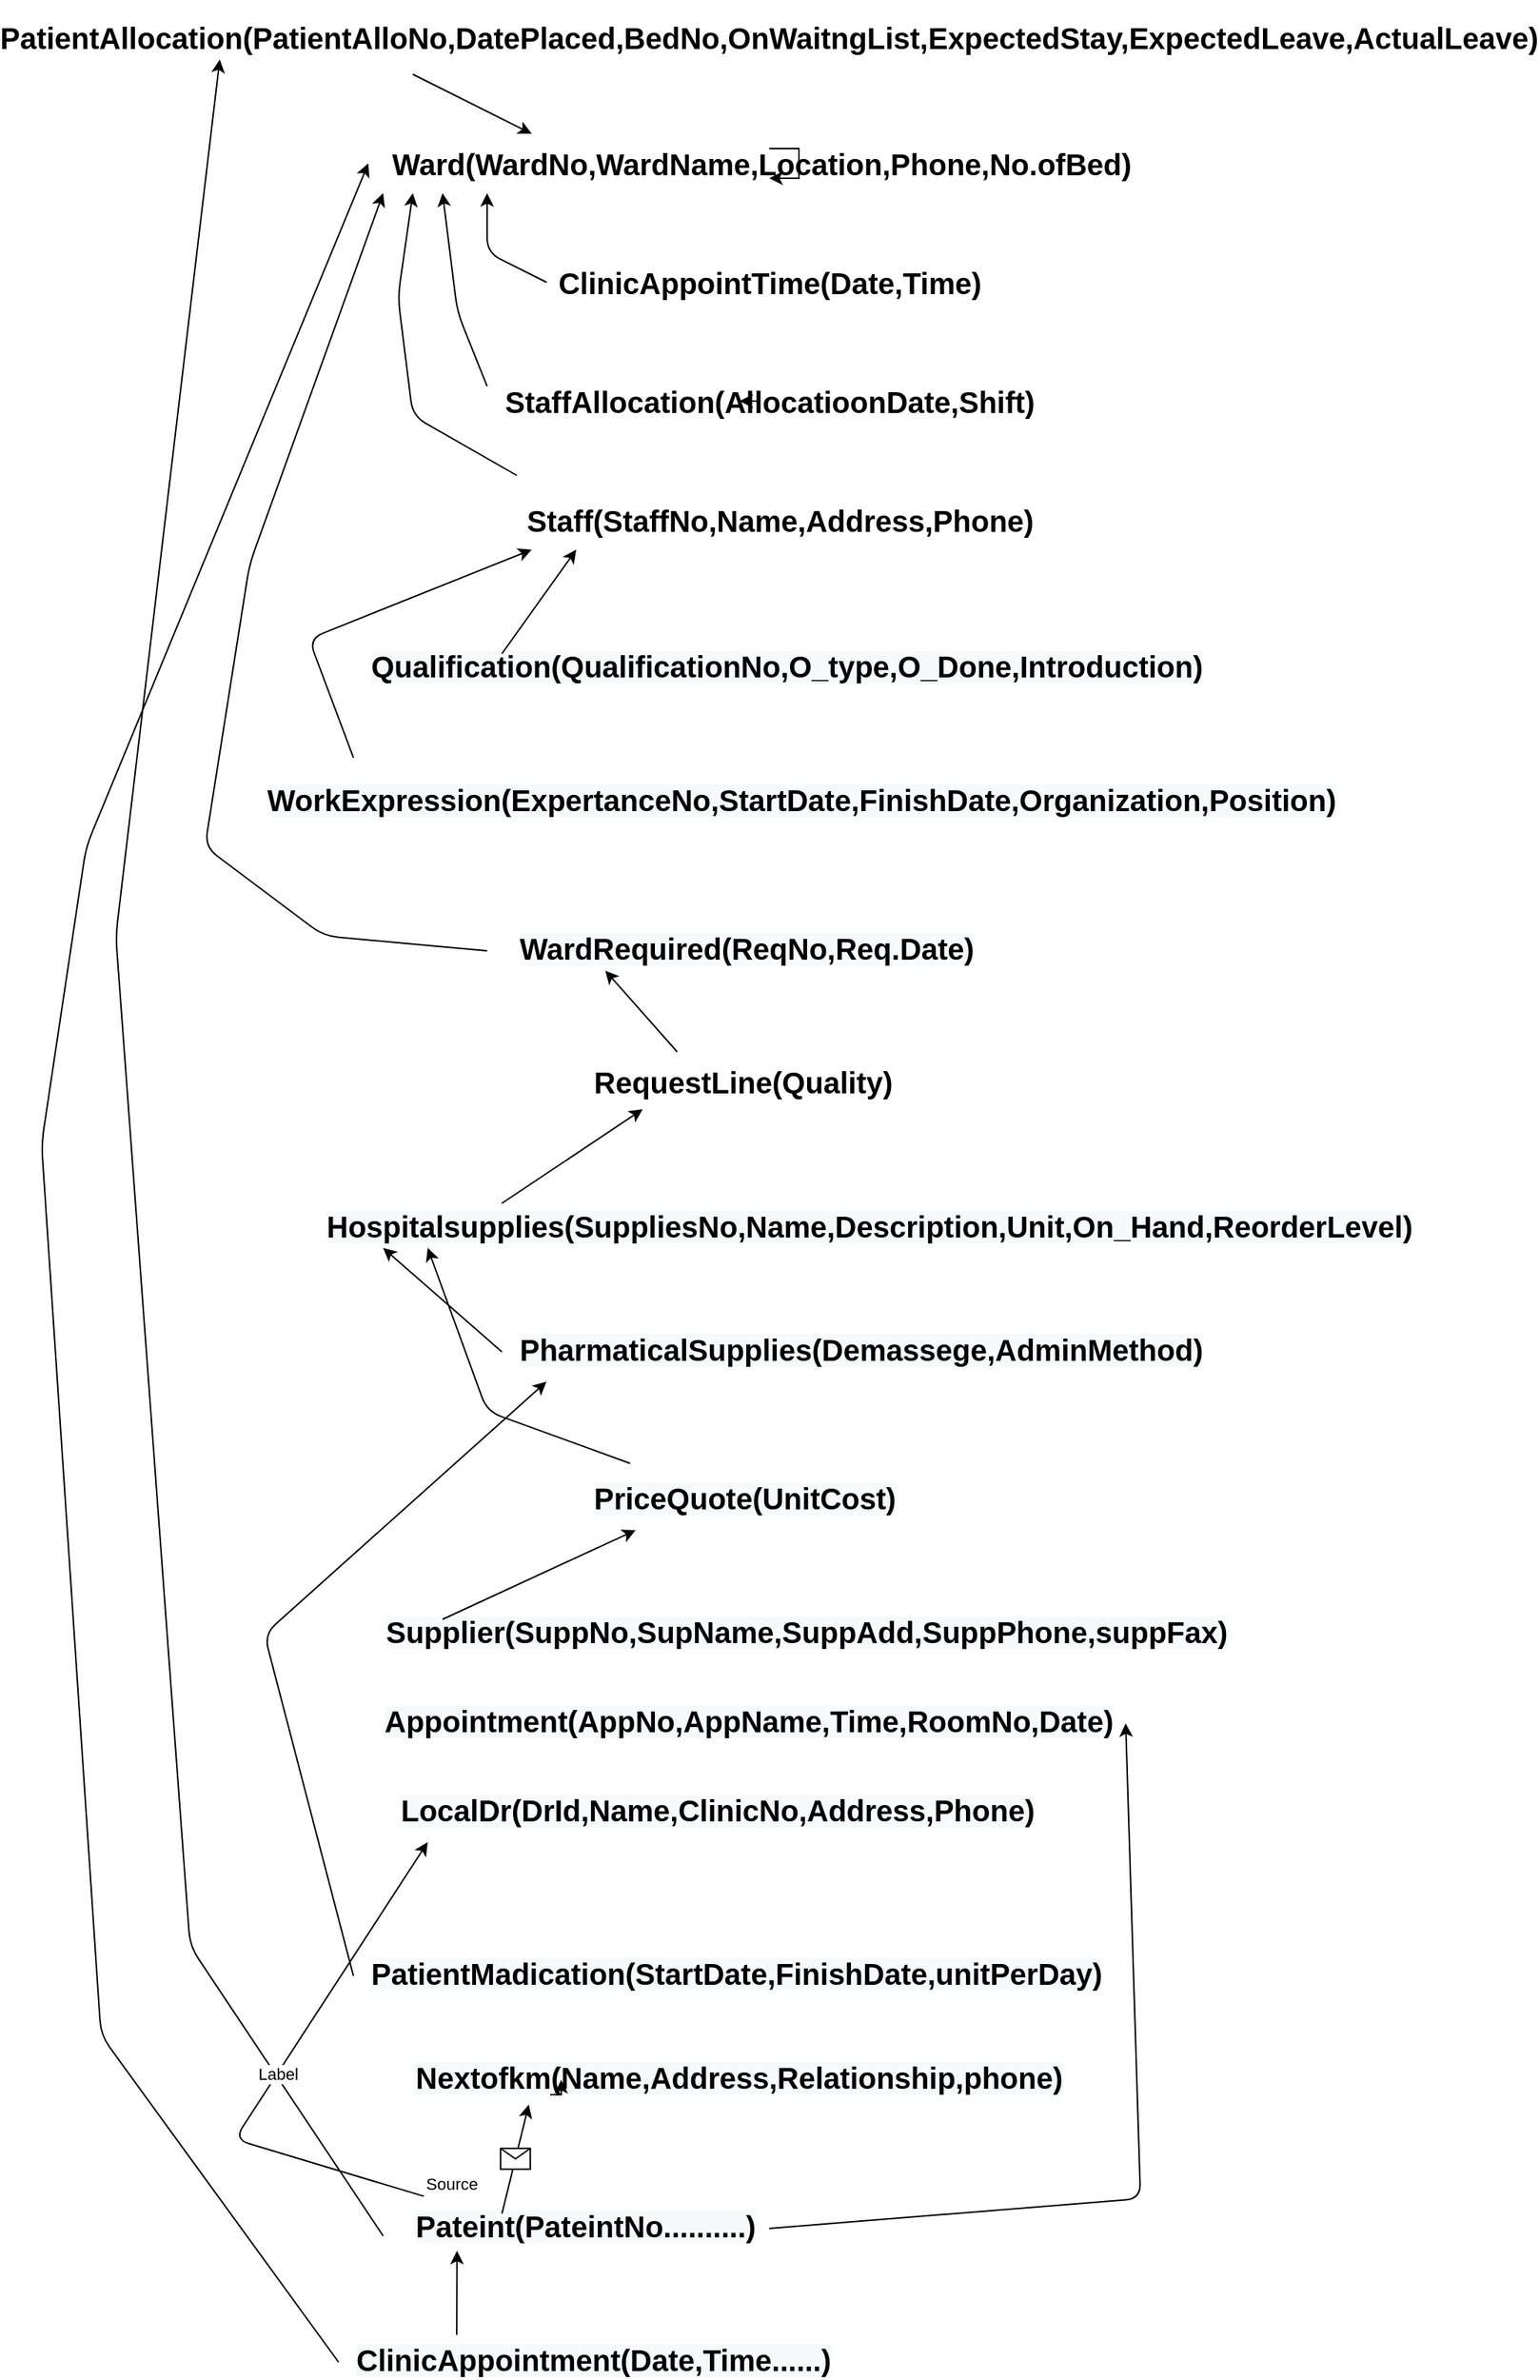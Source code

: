 <mxfile version="15.3.8" type="github">
  <diagram id="3Ajc81tR5tUoPRkasMam" name="Page-1">
    <mxGraphModel dx="1447" dy="750" grid="1" gridSize="10" guides="1" tooltips="1" connect="1" arrows="1" fold="1" page="1" pageScale="1" pageWidth="1169" pageHeight="1654" math="0" shadow="0">
      <root>
        <mxCell id="0" />
        <mxCell id="1" parent="0" />
        <mxCell id="v9drEudW5BO2676GUL4H-2" value="&lt;font style=&quot;font-size: 20px&quot;&gt;&lt;b&gt;PatientAllocation(PatientAlloNo,DatePlaced,BedNo,OnWaitngList,ExpectedStay,ExpectedLeave,ActualLeave)&lt;/b&gt;&lt;/font&gt;" style="text;html=1;strokeColor=none;fillColor=none;align=center;verticalAlign=middle;whiteSpace=wrap;rounded=0;" vertex="1" parent="1">
          <mxGeometry x="540" y="20" width="40" height="50" as="geometry" />
        </mxCell>
        <mxCell id="v9drEudW5BO2676GUL4H-4" value="&lt;font style=&quot;font-size: 20px&quot;&gt;&lt;b&gt;Ward(WardNo,WardName,Location,Phone,No.ofBed)&lt;/b&gt;&lt;/font&gt;" style="text;html=1;strokeColor=none;fillColor=none;align=center;verticalAlign=middle;whiteSpace=wrap;rounded=0;" vertex="1" parent="1">
          <mxGeometry x="550" y="120" width="10" height="20" as="geometry" />
        </mxCell>
        <mxCell id="v9drEudW5BO2676GUL4H-5" value="&lt;b style=&quot;font-size: 20px&quot;&gt;ClinicAppointTime(Date,Time)&lt;/b&gt;" style="text;html=1;strokeColor=none;fillColor=none;align=center;verticalAlign=middle;whiteSpace=wrap;rounded=0;" vertex="1" parent="1">
          <mxGeometry x="552.5" y="200" width="15" height="20" as="geometry" />
        </mxCell>
        <mxCell id="v9drEudW5BO2676GUL4H-18" style="edgeStyle=orthogonalEdgeStyle;rounded=0;orthogonalLoop=1;jettySize=auto;html=1;exitX=0;exitY=0.5;exitDx=0;exitDy=0;" edge="1" parent="1" source="v9drEudW5BO2676GUL4H-6">
          <mxGeometry relative="1" as="geometry">
            <mxPoint x="540.0" y="290" as="targetPoint" />
          </mxGeometry>
        </mxCell>
        <mxCell id="v9drEudW5BO2676GUL4H-6" value="&lt;b style=&quot;font-size: 20px&quot;&gt;StaffAllocation(AllocatioonDate,Shift)&lt;br&gt;&lt;/b&gt;" style="text;html=1;strokeColor=none;fillColor=none;align=center;verticalAlign=middle;whiteSpace=wrap;rounded=0;" vertex="1" parent="1">
          <mxGeometry x="552.5" y="280" width="15" height="20" as="geometry" />
        </mxCell>
        <mxCell id="v9drEudW5BO2676GUL4H-7" value="&lt;b style=&quot;font-size: 20px&quot;&gt;Staff(StaffNo,Name,Address,Phone)&lt;br&gt;&lt;/b&gt;" style="text;html=1;strokeColor=none;fillColor=none;align=center;verticalAlign=middle;whiteSpace=wrap;rounded=0;" vertex="1" parent="1">
          <mxGeometry x="560" y="360" width="15" height="20" as="geometry" />
        </mxCell>
        <mxCell id="v9drEudW5BO2676GUL4H-8" value="&lt;b style=&quot;color: rgb(0 , 0 , 0) ; font-family: &amp;#34;helvetica&amp;#34; ; font-style: normal ; letter-spacing: normal ; text-align: center ; text-indent: 0px ; text-transform: none ; word-spacing: 0px ; background-color: rgb(248 , 249 , 250) ; font-size: 20px&quot;&gt;Qualification(QualificationNo,O_type,O_Done,Introduction)&lt;br&gt;&lt;/b&gt;" style="text;whiteSpace=wrap;html=1;" vertex="1" parent="1">
          <mxGeometry x="290" y="450" width="370" height="30" as="geometry" />
        </mxCell>
        <mxCell id="v9drEudW5BO2676GUL4H-9" value="&lt;b style=&quot;color: rgb(0 , 0 , 0) ; font-family: &amp;#34;helvetica&amp;#34; ; font-style: normal ; letter-spacing: normal ; text-align: center ; text-indent: 0px ; text-transform: none ; word-spacing: 0px ; background-color: rgb(248 , 249 , 250) ; font-size: 20px&quot;&gt;WorkExpression(ExpertanceNo,StartDate,FinishDate,Organization,Position)&lt;/b&gt;" style="text;whiteSpace=wrap;html=1;" vertex="1" parent="1">
          <mxGeometry x="220" y="540" width="370" height="30" as="geometry" />
        </mxCell>
        <mxCell id="v9drEudW5BO2676GUL4H-10" value="&lt;b style=&quot;color: rgb(0 , 0 , 0) ; font-family: &amp;#34;helvetica&amp;#34; ; font-style: normal ; letter-spacing: normal ; text-align: center ; text-indent: 0px ; text-transform: none ; word-spacing: 0px ; background-color: rgb(248 , 249 , 250) ; font-size: 20px&quot;&gt;WardRequired(ReqNo,Req.Date)&lt;/b&gt;" style="text;whiteSpace=wrap;html=1;" vertex="1" parent="1">
          <mxGeometry x="390" y="640" width="370" height="30" as="geometry" />
        </mxCell>
        <mxCell id="v9drEudW5BO2676GUL4H-11" value="&lt;div style=&quot;text-align: center&quot;&gt;&lt;span style=&quot;font-size: 20px&quot;&gt;&lt;font face=&quot;helvetica&quot;&gt;&lt;b&gt;RequestLine(Quality)&lt;/b&gt;&lt;/font&gt;&lt;/span&gt;&lt;/div&gt;" style="text;whiteSpace=wrap;html=1;" vertex="1" parent="1">
          <mxGeometry x="440" y="730" width="370" height="30" as="geometry" />
        </mxCell>
        <mxCell id="v9drEudW5BO2676GUL4H-12" value="&lt;b style=&quot;color: rgb(0 , 0 , 0) ; font-family: &amp;#34;helvetica&amp;#34; ; font-style: normal ; letter-spacing: normal ; text-align: center ; text-indent: 0px ; text-transform: none ; word-spacing: 0px ; background-color: rgb(248 , 249 , 250) ; font-size: 20px&quot;&gt;Hospitalsupplies(SuppliesNo,Name,Description,Unit,On_Hand,ReorderLevel)&lt;/b&gt;" style="text;whiteSpace=wrap;html=1;" vertex="1" parent="1">
          <mxGeometry x="260" y="827" width="370" height="30" as="geometry" />
        </mxCell>
        <mxCell id="v9drEudW5BO2676GUL4H-13" value="&lt;b style=&quot;color: rgb(0 , 0 , 0) ; font-family: &amp;#34;helvetica&amp;#34; ; font-style: normal ; letter-spacing: normal ; text-align: center ; text-indent: 0px ; text-transform: none ; word-spacing: 0px ; background-color: rgb(248 , 249 , 250) ; font-size: 20px&quot;&gt;PharmaticalSupplies(Demassege,AdminMethod)&lt;/b&gt;" style="text;whiteSpace=wrap;html=1;" vertex="1" parent="1">
          <mxGeometry x="390" y="910" width="370" height="30" as="geometry" />
        </mxCell>
        <mxCell id="v9drEudW5BO2676GUL4H-14" value="&lt;b style=&quot;color: rgb(0 , 0 , 0) ; font-family: &amp;#34;helvetica&amp;#34; ; font-style: normal ; letter-spacing: normal ; text-align: center ; text-indent: 0px ; text-transform: none ; word-spacing: 0px ; background-color: rgb(248 , 249 , 250) ; font-size: 20px&quot;&gt;PriceQuote(UnitCost)&lt;/b&gt;" style="text;whiteSpace=wrap;html=1;" vertex="1" parent="1">
          <mxGeometry x="440" y="1010" width="370" height="30" as="geometry" />
        </mxCell>
        <mxCell id="v9drEudW5BO2676GUL4H-15" value="&lt;b style=&quot;color: rgb(0 , 0 , 0) ; font-family: &amp;#34;helvetica&amp;#34; ; font-style: normal ; letter-spacing: normal ; text-align: center ; text-indent: 0px ; text-transform: none ; word-spacing: 0px ; background-color: rgb(248 , 249 , 250) ; font-size: 20px&quot;&gt;Supplier(SuppNo,SupName,SuppAdd,SuppPhone,suppFax)&lt;/b&gt;" style="text;whiteSpace=wrap;html=1;" vertex="1" parent="1">
          <mxGeometry x="300" y="1100" width="370" height="30" as="geometry" />
        </mxCell>
        <mxCell id="v9drEudW5BO2676GUL4H-17" style="edgeStyle=orthogonalEdgeStyle;rounded=0;orthogonalLoop=1;jettySize=auto;html=1;" edge="1" parent="1" source="v9drEudW5BO2676GUL4H-4" target="v9drEudW5BO2676GUL4H-4">
          <mxGeometry relative="1" as="geometry" />
        </mxCell>
        <mxCell id="v9drEudW5BO2676GUL4H-21" value="&lt;b style=&quot;color: rgb(0 , 0 , 0) ; font-family: &amp;#34;helvetica&amp;#34; ; font-style: normal ; letter-spacing: normal ; text-align: center ; text-indent: 0px ; text-transform: none ; word-spacing: 0px ; background-color: rgb(248 , 249 , 250) ; font-size: 20px&quot;&gt;LocalDr(DrId,Name,ClinicNo,Address,Phone)&lt;/b&gt;" style="text;whiteSpace=wrap;html=1;" vertex="1" parent="1">
          <mxGeometry x="310" y="1220" width="370" height="30" as="geometry" />
        </mxCell>
        <mxCell id="v9drEudW5BO2676GUL4H-23" value="&lt;b style=&quot;color: rgb(0 , 0 , 0) ; font-family: &amp;#34;helvetica&amp;#34; ; font-style: normal ; letter-spacing: normal ; text-align: center ; text-indent: 0px ; text-transform: none ; word-spacing: 0px ; background-color: rgb(248 , 249 , 250) ; font-size: 20px&quot;&gt;PatientMadication(StartDate,FinishDate,unitPerDay)&lt;/b&gt;&lt;span style=&quot;color: rgba(0 , 0 , 0 , 0) ; font-family: monospace ; font-size: 0px&quot;&gt;%3CmxGraphModel%3E%3Croot%3E%3CmxCell%20id%3D%220%22%2F%3E%3CmxCell%20id%3D%221%22%20parent%3D%220%22%2F%3E%3CmxCell%20id%3D%222%22%20value%3D%22%26lt%3Bb%20style%3D%26quot%3Bcolor%3A%20rgb(0%20%2C%200%20%2C%200)%20%3B%20font-family%3A%20%26amp%3B%2334%3Bhelvetica%26amp%3B%2334%3B%20%3B%20font-style%3A%20normal%20%3B%20letter-spacing%3A%20normal%20%3B%20text-align%3A%20center%20%3B%20text-indent%3A%200px%20%3B%20text-transform%3A%20none%20%3B%20word-spacing%3A%200px%20%3B%20background-color%3A%20rgb(248%20%2C%20249%20%2C%20250)%20%3B%20font-size%3A%2020px%26quot%3B%26gt%3BSupplier(SuppNo%2CSupName%2CSuppAdd%2CSuppPhone%2CsuppFax)%26lt%3B%2Fb%26gt%3B%22%20style%3D%22text%3BwhiteSpace%3Dwrap%3Bhtml%3D1%3B%22%20vertex%3D%221%22%20parent%3D%221%22%3E%3CmxGeometry%20x%3D%22300%22%20y%3D%221190%22%20width%3D%22370%22%20height%3D%2230%22%20as%3D%22geometry%22%2F%3E%3C%2FmxCell%3E%3C%2Froot%3E%3C%2FmxGraphModel%3E&lt;/span&gt;" style="text;whiteSpace=wrap;html=1;" vertex="1" parent="1">
          <mxGeometry x="290" y="1330" width="370" height="30" as="geometry" />
        </mxCell>
        <mxCell id="v9drEudW5BO2676GUL4H-24" value="&lt;b style=&quot;color: rgb(0 , 0 , 0) ; font-family: &amp;#34;helvetica&amp;#34; ; font-style: normal ; letter-spacing: normal ; text-align: center ; text-indent: 0px ; text-transform: none ; word-spacing: 0px ; background-color: rgb(248 , 249 , 250) ; font-size: 20px&quot;&gt;Nextofkm(Name,Address,Relationship,phone)&lt;/b&gt;" style="text;whiteSpace=wrap;html=1;" vertex="1" parent="1">
          <mxGeometry x="320" y="1400" width="370" height="30" as="geometry" />
        </mxCell>
        <mxCell id="v9drEudW5BO2676GUL4H-25" value="&lt;b style=&quot;color: rgb(0 , 0 , 0) ; font-family: &amp;#34;helvetica&amp;#34; ; font-style: normal ; letter-spacing: normal ; text-align: center ; text-indent: 0px ; text-transform: none ; word-spacing: 0px ; background-color: rgb(248 , 249 , 250) ; font-size: 20px&quot;&gt;Pateint(PateintNo..........)&lt;/b&gt;" style="text;whiteSpace=wrap;html=1;" vertex="1" parent="1">
          <mxGeometry x="320" y="1500" width="240" height="30" as="geometry" />
        </mxCell>
        <mxCell id="v9drEudW5BO2676GUL4H-26" value="&lt;b style=&quot;color: rgb(0 , 0 , 0) ; font-family: &amp;#34;helvetica&amp;#34; ; font-style: normal ; letter-spacing: normal ; text-align: center ; text-indent: 0px ; text-transform: none ; word-spacing: 0px ; background-color: rgb(248 , 249 , 250) ; font-size: 20px&quot;&gt;ClinicAppointment(Date,Time......)&lt;/b&gt;" style="text;whiteSpace=wrap;html=1;" vertex="1" parent="1">
          <mxGeometry x="280" y="1590" width="370" height="30" as="geometry" />
        </mxCell>
        <mxCell id="v9drEudW5BO2676GUL4H-27" style="edgeStyle=orthogonalEdgeStyle;rounded=0;orthogonalLoop=1;jettySize=auto;html=1;exitX=0.25;exitY=1;exitDx=0;exitDy=0;entryX=0.27;entryY=0.667;entryDx=0;entryDy=0;entryPerimeter=0;" edge="1" parent="1" source="v9drEudW5BO2676GUL4H-24" target="v9drEudW5BO2676GUL4H-24">
          <mxGeometry relative="1" as="geometry" />
        </mxCell>
        <mxCell id="v9drEudW5BO2676GUL4H-29" value="" style="endArrow=classic;html=1;" edge="1" parent="1">
          <mxGeometry width="50" height="50" relative="1" as="geometry">
            <mxPoint x="320" y="70" as="sourcePoint" />
            <mxPoint x="400" y="110" as="targetPoint" />
            <Array as="points" />
          </mxGeometry>
        </mxCell>
        <mxCell id="v9drEudW5BO2676GUL4H-31" value="" style="endArrow=classic;html=1;" edge="1" parent="1">
          <mxGeometry width="50" height="50" relative="1" as="geometry">
            <mxPoint x="300" y="1525" as="sourcePoint" />
            <mxPoint x="190" y="60" as="targetPoint" />
            <Array as="points">
              <mxPoint x="170" y="1330" />
              <mxPoint x="120" y="650" />
            </Array>
          </mxGeometry>
        </mxCell>
        <mxCell id="v9drEudW5BO2676GUL4H-34" value="" style="endArrow=classic;html=1;" edge="1" parent="1">
          <mxGeometry width="50" height="50" relative="1" as="geometry">
            <mxPoint x="390" y="340" as="sourcePoint" />
            <mxPoint x="320" y="150" as="targetPoint" />
            <Array as="points">
              <mxPoint x="320" y="300" />
              <mxPoint x="310" y="220" />
            </Array>
          </mxGeometry>
        </mxCell>
        <mxCell id="v9drEudW5BO2676GUL4H-35" value="" style="endArrow=classic;html=1;" edge="1" parent="1">
          <mxGeometry width="50" height="50" relative="1" as="geometry">
            <mxPoint x="410" y="210" as="sourcePoint" />
            <mxPoint x="370" y="150" as="targetPoint" />
            <Array as="points">
              <mxPoint x="370" y="190" />
            </Array>
          </mxGeometry>
        </mxCell>
        <mxCell id="v9drEudW5BO2676GUL4H-36" value="" style="endArrow=classic;html=1;" edge="1" parent="1">
          <mxGeometry width="50" height="50" relative="1" as="geometry">
            <mxPoint x="370" y="280" as="sourcePoint" />
            <mxPoint x="340" y="150" as="targetPoint" />
            <Array as="points">
              <mxPoint x="350" y="230" />
            </Array>
          </mxGeometry>
        </mxCell>
        <mxCell id="v9drEudW5BO2676GUL4H-37" value="" style="endArrow=classic;html=1;" edge="1" parent="1">
          <mxGeometry width="50" height="50" relative="1" as="geometry">
            <mxPoint x="380" y="460" as="sourcePoint" />
            <mxPoint x="430" y="390" as="targetPoint" />
          </mxGeometry>
        </mxCell>
        <mxCell id="v9drEudW5BO2676GUL4H-38" value="" style="endArrow=classic;html=1;" edge="1" parent="1">
          <mxGeometry width="50" height="50" relative="1" as="geometry">
            <mxPoint x="280" y="530" as="sourcePoint" />
            <mxPoint x="400" y="390" as="targetPoint" />
            <Array as="points">
              <mxPoint x="250" y="450" />
            </Array>
          </mxGeometry>
        </mxCell>
        <mxCell id="v9drEudW5BO2676GUL4H-39" value="" style="endArrow=classic;html=1;" edge="1" parent="1">
          <mxGeometry width="50" height="50" relative="1" as="geometry">
            <mxPoint x="370" y="660" as="sourcePoint" />
            <mxPoint x="300" y="150" as="targetPoint" />
            <Array as="points">
              <mxPoint x="260" y="650" />
              <mxPoint x="180" y="590" />
              <mxPoint x="210" y="400" />
            </Array>
          </mxGeometry>
        </mxCell>
        <mxCell id="v9drEudW5BO2676GUL4H-40" value="" style="endArrow=classic;html=1;entryX=0.161;entryY=1.111;entryDx=0;entryDy=0;entryPerimeter=0;" edge="1" parent="1" target="v9drEudW5BO2676GUL4H-10">
          <mxGeometry width="50" height="50" relative="1" as="geometry">
            <mxPoint x="498" y="728" as="sourcePoint" />
            <mxPoint x="450" y="680" as="targetPoint" />
          </mxGeometry>
        </mxCell>
        <mxCell id="v9drEudW5BO2676GUL4H-41" value="" style="endArrow=classic;html=1;exitX=0.324;exitY=0.1;exitDx=0;exitDy=0;exitPerimeter=0;entryX=0.094;entryY=1.222;entryDx=0;entryDy=0;entryPerimeter=0;" edge="1" parent="1" source="v9drEudW5BO2676GUL4H-12" target="v9drEudW5BO2676GUL4H-11">
          <mxGeometry width="50" height="50" relative="1" as="geometry">
            <mxPoint x="380" y="820" as="sourcePoint" />
            <mxPoint x="470" y="770" as="targetPoint" />
          </mxGeometry>
        </mxCell>
        <mxCell id="v9drEudW5BO2676GUL4H-42" value="" style="endArrow=classic;html=1;exitX=0.071;exitY=-0.167;exitDx=0;exitDy=0;exitPerimeter=0;" edge="1" parent="1" source="v9drEudW5BO2676GUL4H-14">
          <mxGeometry width="50" height="50" relative="1" as="geometry">
            <mxPoint x="580" y="770" as="sourcePoint" />
            <mxPoint x="330" y="860" as="targetPoint" />
            <Array as="points">
              <mxPoint x="370" y="970" />
            </Array>
          </mxGeometry>
        </mxCell>
        <mxCell id="v9drEudW5BO2676GUL4H-43" value="" style="endArrow=classic;html=1;" edge="1" parent="1">
          <mxGeometry width="50" height="50" relative="1" as="geometry">
            <mxPoint x="340" y="1110" as="sourcePoint" />
            <mxPoint x="470" y="1050" as="targetPoint" />
          </mxGeometry>
        </mxCell>
        <mxCell id="v9drEudW5BO2676GUL4H-44" value="" style="endArrow=classic;html=1;" edge="1" parent="1">
          <mxGeometry width="50" height="50" relative="1" as="geometry">
            <mxPoint x="380" y="930" as="sourcePoint" />
            <mxPoint x="300" y="860" as="targetPoint" />
          </mxGeometry>
        </mxCell>
        <mxCell id="v9drEudW5BO2676GUL4H-45" value="" style="endArrow=classic;html=1;" edge="1" parent="1">
          <mxGeometry width="50" height="50" relative="1" as="geometry">
            <mxPoint x="280" y="1350" as="sourcePoint" />
            <mxPoint x="410" y="950" as="targetPoint" />
            <Array as="points">
              <mxPoint x="220" y="1120" />
            </Array>
          </mxGeometry>
        </mxCell>
        <mxCell id="v9drEudW5BO2676GUL4H-46" value="" style="endArrow=classic;html=1;exitX=0.031;exitY=-0.056;exitDx=0;exitDy=0;exitPerimeter=0;" edge="1" parent="1" source="v9drEudW5BO2676GUL4H-25">
          <mxGeometry relative="1" as="geometry">
            <mxPoint x="310" y="1500" as="sourcePoint" />
            <mxPoint x="330" y="1260" as="targetPoint" />
            <Array as="points">
              <mxPoint x="200" y="1460" />
            </Array>
          </mxGeometry>
        </mxCell>
        <mxCell id="v9drEudW5BO2676GUL4H-47" value="Label" style="edgeLabel;resizable=0;html=1;align=center;verticalAlign=middle;" connectable="0" vertex="1" parent="v9drEudW5BO2676GUL4H-46">
          <mxGeometry relative="1" as="geometry" />
        </mxCell>
        <mxCell id="v9drEudW5BO2676GUL4H-48" value="Source" style="edgeLabel;resizable=0;html=1;align=left;verticalAlign=bottom;" connectable="0" vertex="1" parent="v9drEudW5BO2676GUL4H-46">
          <mxGeometry x="-1" relative="1" as="geometry" />
        </mxCell>
        <mxCell id="v9drEudW5BO2676GUL4H-49" value="&lt;b style=&quot;color: rgb(0 , 0 , 0) ; font-family: &amp;#34;helvetica&amp;#34; ; font-style: normal ; letter-spacing: normal ; text-align: center ; text-indent: 0px ; text-transform: none ; word-spacing: 0px ; background-color: rgb(248 , 249 , 250) ; font-size: 20px&quot;&gt;Appointment(AppNo,AppName,Time,RoomNo,Date)&lt;/b&gt;" style="text;whiteSpace=wrap;html=1;" vertex="1" parent="1">
          <mxGeometry x="299" y="1160" width="370" height="30" as="geometry" />
        </mxCell>
        <mxCell id="v9drEudW5BO2676GUL4H-50" value="" style="endArrow=classic;html=1;" edge="1" parent="1">
          <mxGeometry width="50" height="50" relative="1" as="geometry">
            <mxPoint x="560" y="1520" as="sourcePoint" />
            <mxPoint x="800" y="1180" as="targetPoint" />
            <Array as="points">
              <mxPoint x="810" y="1500" />
            </Array>
          </mxGeometry>
        </mxCell>
        <mxCell id="v9drEudW5BO2676GUL4H-51" value="" style="endArrow=classic;html=1;entryX=0.211;entryY=1.222;entryDx=0;entryDy=0;entryPerimeter=0;" edge="1" parent="1" target="v9drEudW5BO2676GUL4H-24">
          <mxGeometry relative="1" as="geometry">
            <mxPoint x="380" y="1510" as="sourcePoint" />
            <mxPoint x="400" y="1440" as="targetPoint" />
            <Array as="points" />
          </mxGeometry>
        </mxCell>
        <mxCell id="v9drEudW5BO2676GUL4H-52" value="" style="shape=message;html=1;outlineConnect=0;" vertex="1" parent="v9drEudW5BO2676GUL4H-51">
          <mxGeometry width="20" height="14" relative="1" as="geometry">
            <mxPoint x="-10" y="-7" as="offset" />
          </mxGeometry>
        </mxCell>
        <mxCell id="v9drEudW5BO2676GUL4H-53" value="" style="endArrow=classic;html=1;exitX=0.188;exitY=0.056;exitDx=0;exitDy=0;exitPerimeter=0;entryX=0.124;entryY=1.167;entryDx=0;entryDy=0;entryPerimeter=0;" edge="1" parent="1" source="v9drEudW5BO2676GUL4H-26" target="v9drEudW5BO2676GUL4H-25">
          <mxGeometry width="50" height="50" relative="1" as="geometry">
            <mxPoint x="580" y="1270" as="sourcePoint" />
            <mxPoint x="350" y="1540" as="targetPoint" />
          </mxGeometry>
        </mxCell>
        <mxCell id="v9drEudW5BO2676GUL4H-54" value="" style="endArrow=classic;html=1;" edge="1" parent="1">
          <mxGeometry width="50" height="50" relative="1" as="geometry">
            <mxPoint x="270" y="1610" as="sourcePoint" />
            <mxPoint x="290" y="130" as="targetPoint" />
            <Array as="points">
              <mxPoint x="110" y="1390" />
              <mxPoint x="70" y="790" />
              <mxPoint x="100" y="590" />
            </Array>
          </mxGeometry>
        </mxCell>
      </root>
    </mxGraphModel>
  </diagram>
</mxfile>
